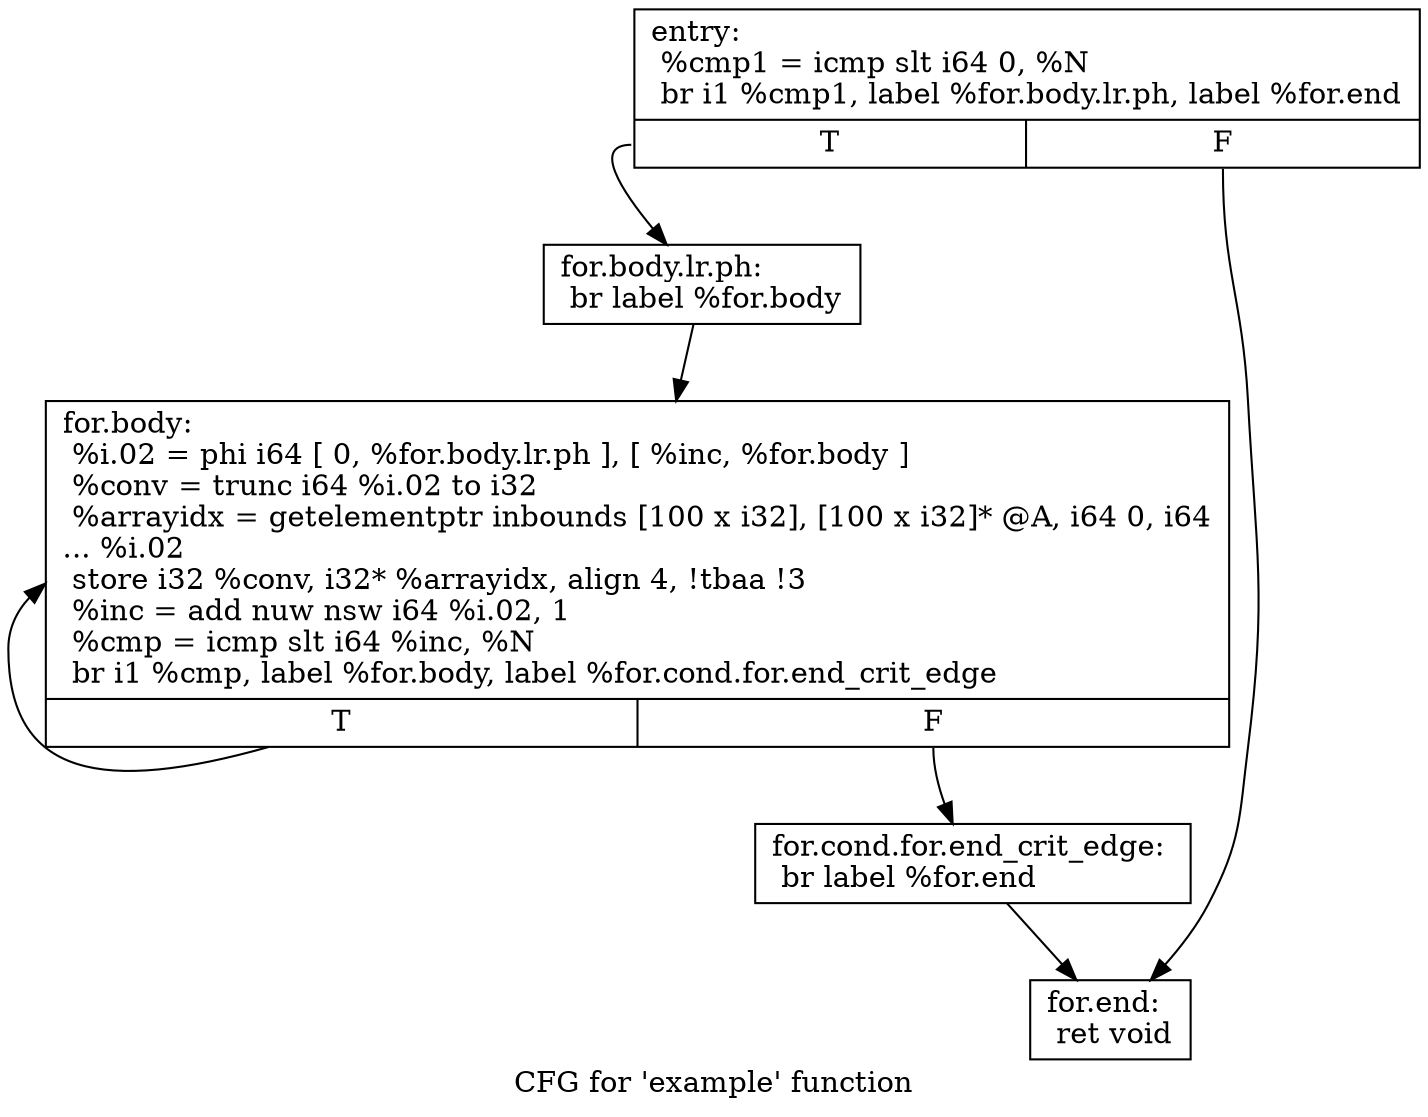 digraph "CFG for 'example' function" {
	label="CFG for 'example' function";

	Node0x7fd39052a260 [shape=record,label="{entry:\l  %cmp1 = icmp slt i64 0, %N\l  br i1 %cmp1, label %for.body.lr.ph, label %for.end\l|{<s0>T|<s1>F}}"];
	Node0x7fd39052a260:s0 -> Node0x7fd39052f470;
	Node0x7fd39052a260:s1 -> Node0x7fd39052a640;
	Node0x7fd39052f470 [shape=record,label="{for.body.lr.ph:                                   \l  br label %for.body\l}"];
	Node0x7fd39052f470 -> Node0x7fd39052a440;
	Node0x7fd39052a440 [shape=record,label="{for.body:                                         \l  %i.02 = phi i64 [ 0, %for.body.lr.ph ], [ %inc, %for.body ]\l  %conv = trunc i64 %i.02 to i32\l  %arrayidx = getelementptr inbounds [100 x i32], [100 x i32]* @A, i64 0, i64\l... %i.02\l  store i32 %conv, i32* %arrayidx, align 4, !tbaa !3\l  %inc = add nuw nsw i64 %i.02, 1\l  %cmp = icmp slt i64 %inc, %N\l  br i1 %cmp, label %for.body, label %for.cond.for.end_crit_edge\l|{<s0>T|<s1>F}}"];
	Node0x7fd39052a440:s0 -> Node0x7fd39052a440;
	Node0x7fd39052a440:s1 -> Node0x7fd3905348b0;
	Node0x7fd3905348b0 [shape=record,label="{for.cond.for.end_crit_edge:                       \l  br label %for.end\l}"];
	Node0x7fd3905348b0 -> Node0x7fd39052a640;
	Node0x7fd39052a640 [shape=record,label="{for.end:                                          \l  ret void\l}"];
}
